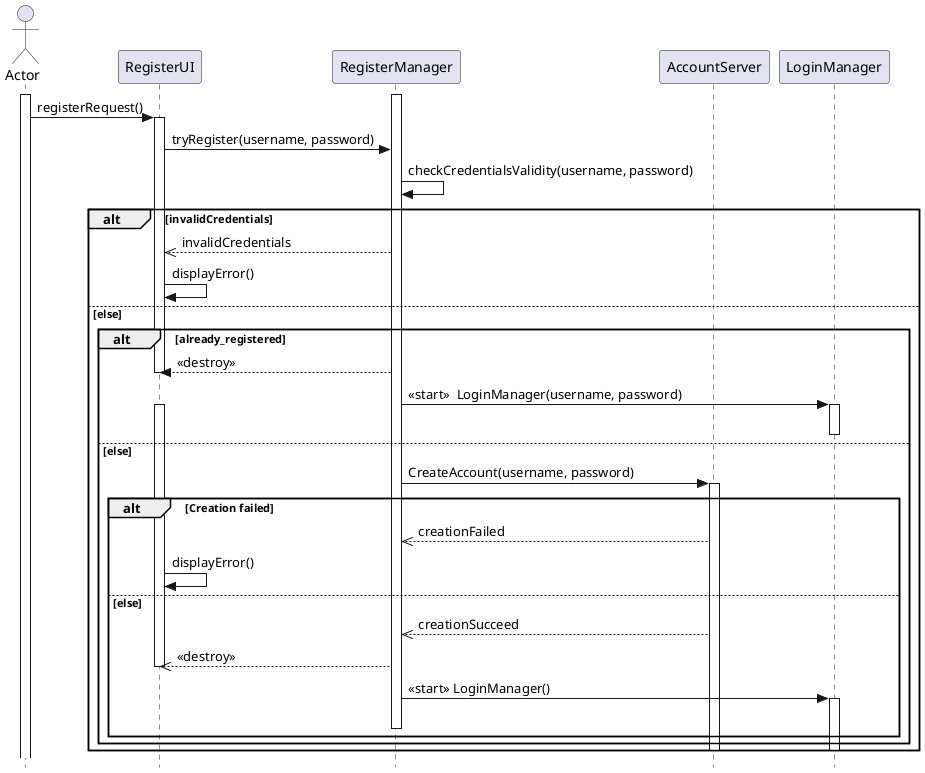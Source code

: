 @startuml InscriptionSequence

skinparam style strictuml

actor Actor
participant RegisterUI
participant RegisterManager
participant AccountServer
participant LoginManager
activate Actor
activate RegisterManager

Actor -> RegisterUI : registerRequest()
activate RegisterUI
RegisterUI -> RegisterManager : tryRegister(username, password)

RegisterManager -> RegisterManager : checkCredentialsValidity(username, password)
alt invalidCredentials
    RegisterManager -->> RegisterUI : invalidCredentials
    RegisterUI -> RegisterUI : displayError()
else else
    alt already_registered
        RegisterManager --> RegisterUI : <<destroy>>
        deactivate RegisterUI
        RegisterManager -> LoginManager : <<start>>  LoginManager(username, password)
        activate LoginManager
        
        deactivate LoginManager
         
    else else
        activate RegisterUI 
        RegisterManager -> AccountServer : CreateAccount(username, password)
       

        activate AccountServer
    alt Creation failed
        AccountServer -->> RegisterManager : creationFailed
        RegisterUI -> RegisterUI : displayError()
    else else 
        AccountServer -->> RegisterManager : creationSucceed
        RegisterManager -->> RegisterUI : <<destroy>>
        deactivate RegisterUI

RegisterManager -> LoginManager : <<start>> LoginManager()
activate LoginManager
deactivate RegisterManager
end
end
deactivate LoginManager
deactivate AccountServer 
end
 
@enduml
